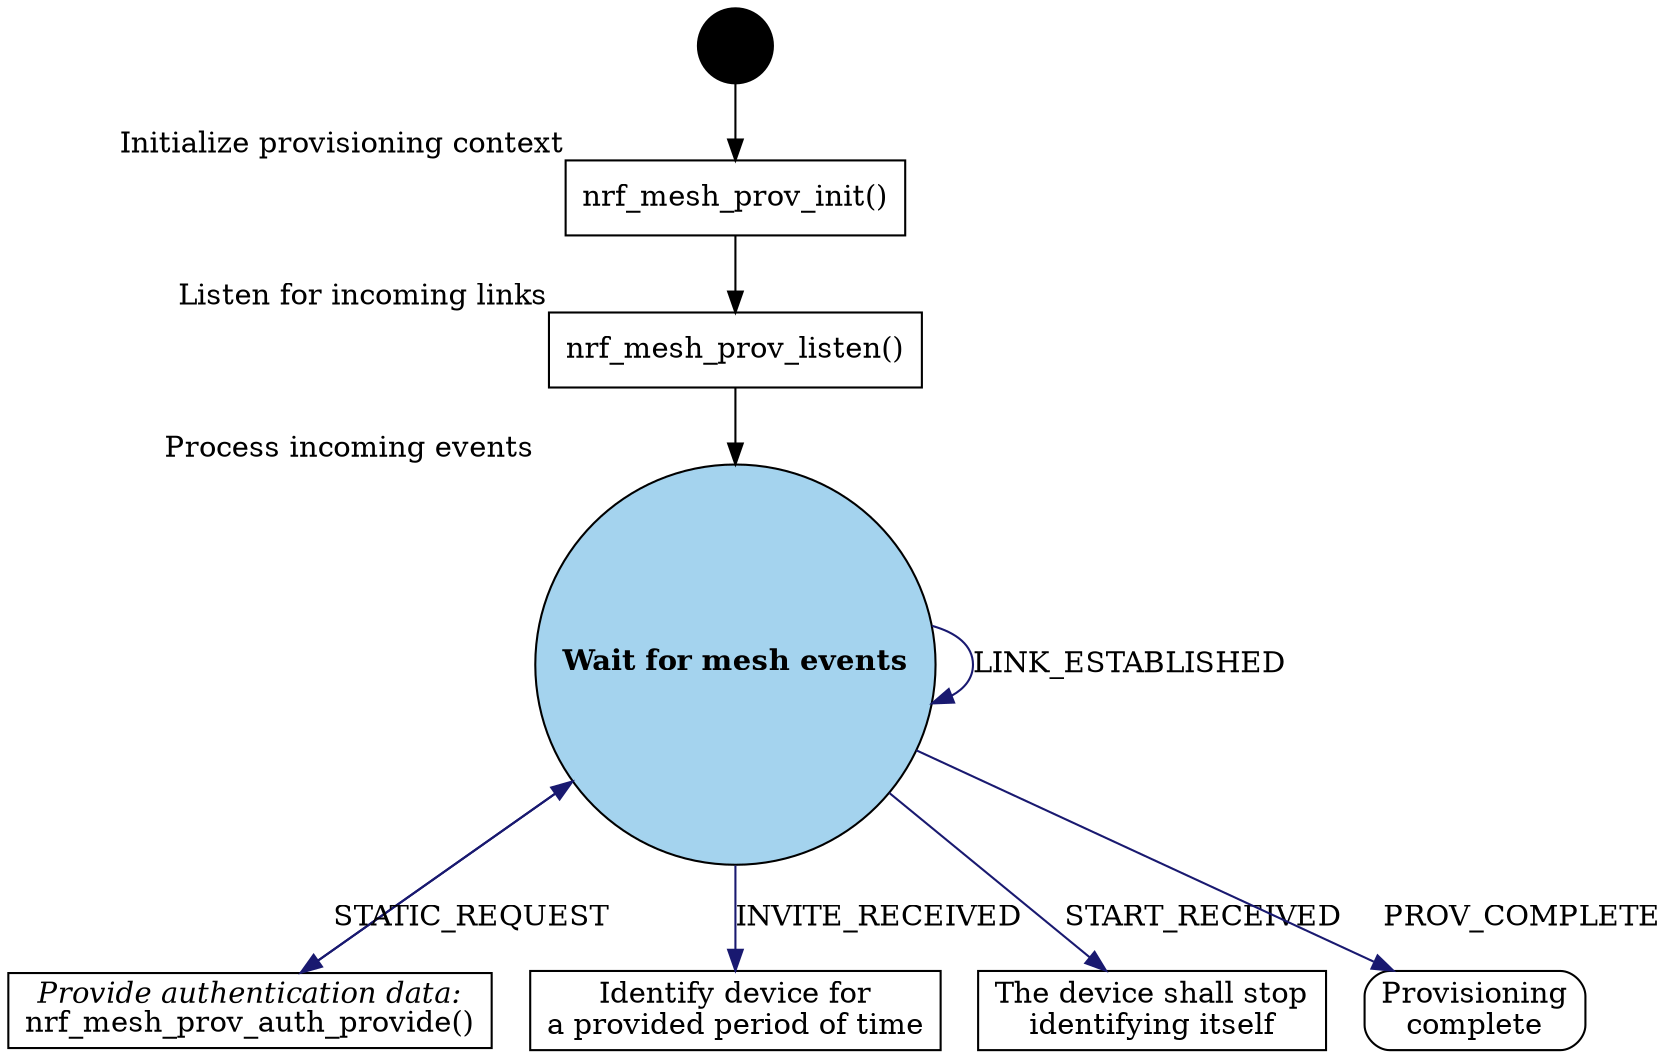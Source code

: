 digraph provisionee_application
{
    splines = line;

    node [shape = box];
    ENTRY           [label = "", style = filled, fillcolor = black, shape = circle, height = 0.5, width = 0.5, fixedsize = true];
    INITIALIZE      [label = "nrf_mesh_prov_init()", xlabel = "Initialize provisioning context", shape = box];
    LISTEN          [label = "nrf_mesh_prov_listen()", xlabel = "Listen for incoming links", shape = box];
    ATTENTION_TIMER [label = "Identify device for\na provided period of time", shape = box];
    START_PROVISION [label = "The device shall stop\nidentifying itself", shape = box];
    PROVIDE_AUTH    [label = <<i>Provide authentication data:</i><br />nrf_mesh_prov_auth_provide()>, shape = box];
    COMPLETE        [label = "Provisioning\ncomplete", style = rounded];

    node [shape = circle, height = 1.0, width = 1.0];
    WAIT_FOR_EVENTS [label = <<B>Wait for mesh events</B>>, xlabel = "Process incoming events", fillcolor = "lightskyblue2", style = "filled"];

    ENTRY -> INITIALIZE;
    INITIALIZE -> LISTEN;
    LISTEN -> WAIT_FOR_EVENTS;

    WAIT_FOR_EVENTS -> ATTENTION_TIMER [label = "INVITE_RECEIVED", color = "midnightblue"];
    WAIT_FOR_EVENTS -> START_PROVISION [label = "START_RECEIVED", color = "midnightblue"];

    WAIT_FOR_EVENTS -> PROVIDE_AUTH [label = "STATIC_REQUEST", color = "midnightblue"];
    PROVIDE_AUTH -> WAIT_FOR_EVENTS [color = "midnightblue"];

    WAIT_FOR_EVENTS -> WAIT_FOR_EVENTS [label = "LINK_ESTABLISHED", color = "midnightblue"];
    WAIT_FOR_EVENTS -> COMPLETE [label = "PROV_COMPLETE", color = "midnightblue"];
}
